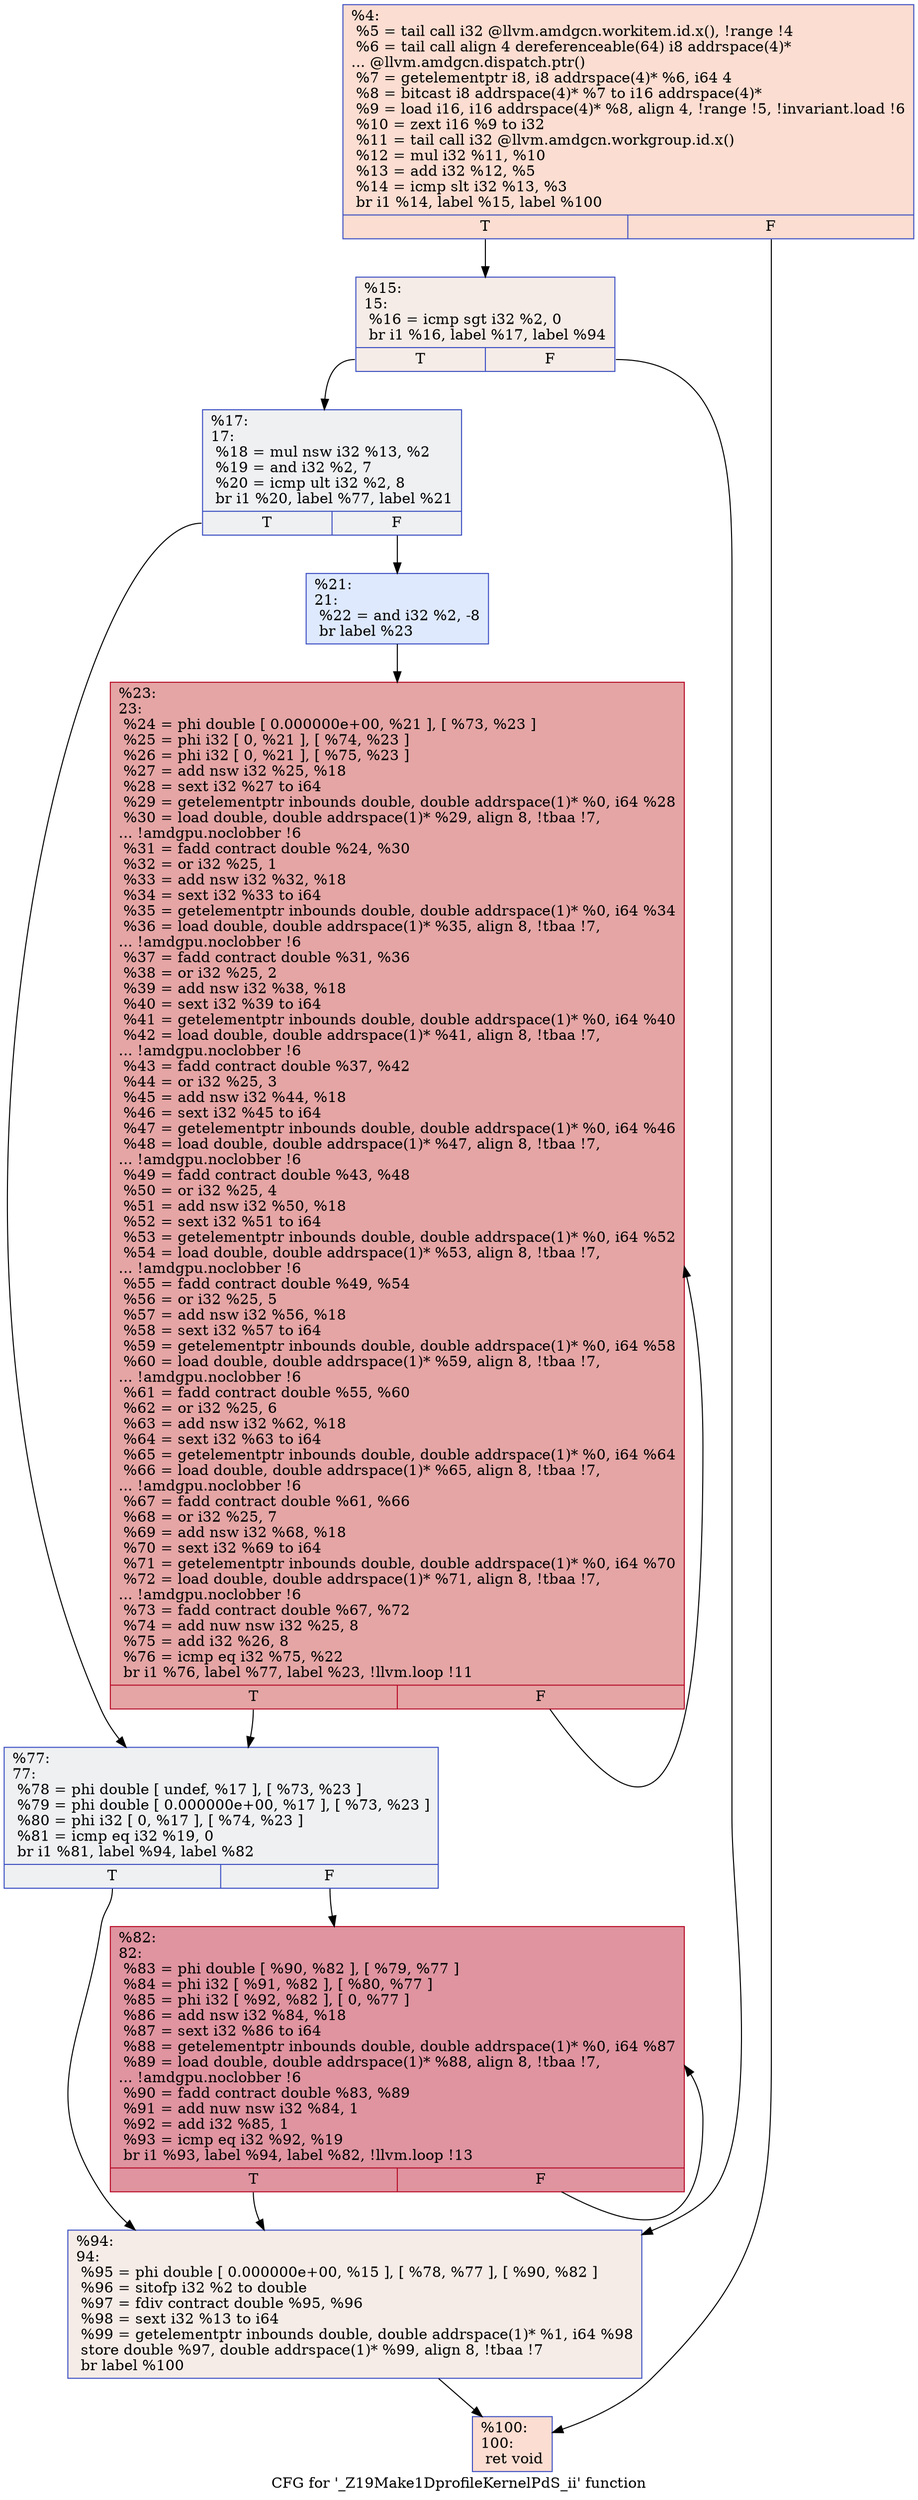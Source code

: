 digraph "CFG for '_Z19Make1DprofileKernelPdS_ii' function" {
	label="CFG for '_Z19Make1DprofileKernelPdS_ii' function";

	Node0x540af80 [shape=record,color="#3d50c3ff", style=filled, fillcolor="#f7b39670",label="{%4:\l  %5 = tail call i32 @llvm.amdgcn.workitem.id.x(), !range !4\l  %6 = tail call align 4 dereferenceable(64) i8 addrspace(4)*\l... @llvm.amdgcn.dispatch.ptr()\l  %7 = getelementptr i8, i8 addrspace(4)* %6, i64 4\l  %8 = bitcast i8 addrspace(4)* %7 to i16 addrspace(4)*\l  %9 = load i16, i16 addrspace(4)* %8, align 4, !range !5, !invariant.load !6\l  %10 = zext i16 %9 to i32\l  %11 = tail call i32 @llvm.amdgcn.workgroup.id.x()\l  %12 = mul i32 %11, %10\l  %13 = add i32 %12, %5\l  %14 = icmp slt i32 %13, %3\l  br i1 %14, label %15, label %100\l|{<s0>T|<s1>F}}"];
	Node0x540af80:s0 -> Node0x540ce50;
	Node0x540af80:s1 -> Node0x540cee0;
	Node0x540ce50 [shape=record,color="#3d50c3ff", style=filled, fillcolor="#ead5c970",label="{%15:\l15:                                               \l  %16 = icmp sgt i32 %2, 0\l  br i1 %16, label %17, label %94\l|{<s0>T|<s1>F}}"];
	Node0x540ce50:s0 -> Node0x540c680;
	Node0x540ce50:s1 -> Node0x540d1c0;
	Node0x540c680 [shape=record,color="#3d50c3ff", style=filled, fillcolor="#d9dce170",label="{%17:\l17:                                               \l  %18 = mul nsw i32 %13, %2\l  %19 = and i32 %2, 7\l  %20 = icmp ult i32 %2, 8\l  br i1 %20, label %77, label %21\l|{<s0>T|<s1>F}}"];
	Node0x540c680:s0 -> Node0x540d4d0;
	Node0x540c680:s1 -> Node0x540d520;
	Node0x540d520 [shape=record,color="#3d50c3ff", style=filled, fillcolor="#b5cdfa70",label="{%21:\l21:                                               \l  %22 = and i32 %2, -8\l  br label %23\l}"];
	Node0x540d520 -> Node0x540d720;
	Node0x540d720 [shape=record,color="#b70d28ff", style=filled, fillcolor="#c5333470",label="{%23:\l23:                                               \l  %24 = phi double [ 0.000000e+00, %21 ], [ %73, %23 ]\l  %25 = phi i32 [ 0, %21 ], [ %74, %23 ]\l  %26 = phi i32 [ 0, %21 ], [ %75, %23 ]\l  %27 = add nsw i32 %25, %18\l  %28 = sext i32 %27 to i64\l  %29 = getelementptr inbounds double, double addrspace(1)* %0, i64 %28\l  %30 = load double, double addrspace(1)* %29, align 8, !tbaa !7,\l... !amdgpu.noclobber !6\l  %31 = fadd contract double %24, %30\l  %32 = or i32 %25, 1\l  %33 = add nsw i32 %32, %18\l  %34 = sext i32 %33 to i64\l  %35 = getelementptr inbounds double, double addrspace(1)* %0, i64 %34\l  %36 = load double, double addrspace(1)* %35, align 8, !tbaa !7,\l... !amdgpu.noclobber !6\l  %37 = fadd contract double %31, %36\l  %38 = or i32 %25, 2\l  %39 = add nsw i32 %38, %18\l  %40 = sext i32 %39 to i64\l  %41 = getelementptr inbounds double, double addrspace(1)* %0, i64 %40\l  %42 = load double, double addrspace(1)* %41, align 8, !tbaa !7,\l... !amdgpu.noclobber !6\l  %43 = fadd contract double %37, %42\l  %44 = or i32 %25, 3\l  %45 = add nsw i32 %44, %18\l  %46 = sext i32 %45 to i64\l  %47 = getelementptr inbounds double, double addrspace(1)* %0, i64 %46\l  %48 = load double, double addrspace(1)* %47, align 8, !tbaa !7,\l... !amdgpu.noclobber !6\l  %49 = fadd contract double %43, %48\l  %50 = or i32 %25, 4\l  %51 = add nsw i32 %50, %18\l  %52 = sext i32 %51 to i64\l  %53 = getelementptr inbounds double, double addrspace(1)* %0, i64 %52\l  %54 = load double, double addrspace(1)* %53, align 8, !tbaa !7,\l... !amdgpu.noclobber !6\l  %55 = fadd contract double %49, %54\l  %56 = or i32 %25, 5\l  %57 = add nsw i32 %56, %18\l  %58 = sext i32 %57 to i64\l  %59 = getelementptr inbounds double, double addrspace(1)* %0, i64 %58\l  %60 = load double, double addrspace(1)* %59, align 8, !tbaa !7,\l... !amdgpu.noclobber !6\l  %61 = fadd contract double %55, %60\l  %62 = or i32 %25, 6\l  %63 = add nsw i32 %62, %18\l  %64 = sext i32 %63 to i64\l  %65 = getelementptr inbounds double, double addrspace(1)* %0, i64 %64\l  %66 = load double, double addrspace(1)* %65, align 8, !tbaa !7,\l... !amdgpu.noclobber !6\l  %67 = fadd contract double %61, %66\l  %68 = or i32 %25, 7\l  %69 = add nsw i32 %68, %18\l  %70 = sext i32 %69 to i64\l  %71 = getelementptr inbounds double, double addrspace(1)* %0, i64 %70\l  %72 = load double, double addrspace(1)* %71, align 8, !tbaa !7,\l... !amdgpu.noclobber !6\l  %73 = fadd contract double %67, %72\l  %74 = add nuw nsw i32 %25, 8\l  %75 = add i32 %26, 8\l  %76 = icmp eq i32 %75, %22\l  br i1 %76, label %77, label %23, !llvm.loop !11\l|{<s0>T|<s1>F}}"];
	Node0x540d720:s0 -> Node0x540d4d0;
	Node0x540d720:s1 -> Node0x540d720;
	Node0x540d4d0 [shape=record,color="#3d50c3ff", style=filled, fillcolor="#d9dce170",label="{%77:\l77:                                               \l  %78 = phi double [ undef, %17 ], [ %73, %23 ]\l  %79 = phi double [ 0.000000e+00, %17 ], [ %73, %23 ]\l  %80 = phi i32 [ 0, %17 ], [ %74, %23 ]\l  %81 = icmp eq i32 %19, 0\l  br i1 %81, label %94, label %82\l|{<s0>T|<s1>F}}"];
	Node0x540d4d0:s0 -> Node0x540d1c0;
	Node0x540d4d0:s1 -> Node0x5411c00;
	Node0x5411c00 [shape=record,color="#b70d28ff", style=filled, fillcolor="#b70d2870",label="{%82:\l82:                                               \l  %83 = phi double [ %90, %82 ], [ %79, %77 ]\l  %84 = phi i32 [ %91, %82 ], [ %80, %77 ]\l  %85 = phi i32 [ %92, %82 ], [ 0, %77 ]\l  %86 = add nsw i32 %84, %18\l  %87 = sext i32 %86 to i64\l  %88 = getelementptr inbounds double, double addrspace(1)* %0, i64 %87\l  %89 = load double, double addrspace(1)* %88, align 8, !tbaa !7,\l... !amdgpu.noclobber !6\l  %90 = fadd contract double %83, %89\l  %91 = add nuw nsw i32 %84, 1\l  %92 = add i32 %85, 1\l  %93 = icmp eq i32 %92, %19\l  br i1 %93, label %94, label %82, !llvm.loop !13\l|{<s0>T|<s1>F}}"];
	Node0x5411c00:s0 -> Node0x540d1c0;
	Node0x5411c00:s1 -> Node0x5411c00;
	Node0x540d1c0 [shape=record,color="#3d50c3ff", style=filled, fillcolor="#ead5c970",label="{%94:\l94:                                               \l  %95 = phi double [ 0.000000e+00, %15 ], [ %78, %77 ], [ %90, %82 ]\l  %96 = sitofp i32 %2 to double\l  %97 = fdiv contract double %95, %96\l  %98 = sext i32 %13 to i64\l  %99 = getelementptr inbounds double, double addrspace(1)* %1, i64 %98\l  store double %97, double addrspace(1)* %99, align 8, !tbaa !7\l  br label %100\l}"];
	Node0x540d1c0 -> Node0x540cee0;
	Node0x540cee0 [shape=record,color="#3d50c3ff", style=filled, fillcolor="#f7b39670",label="{%100:\l100:                                              \l  ret void\l}"];
}
